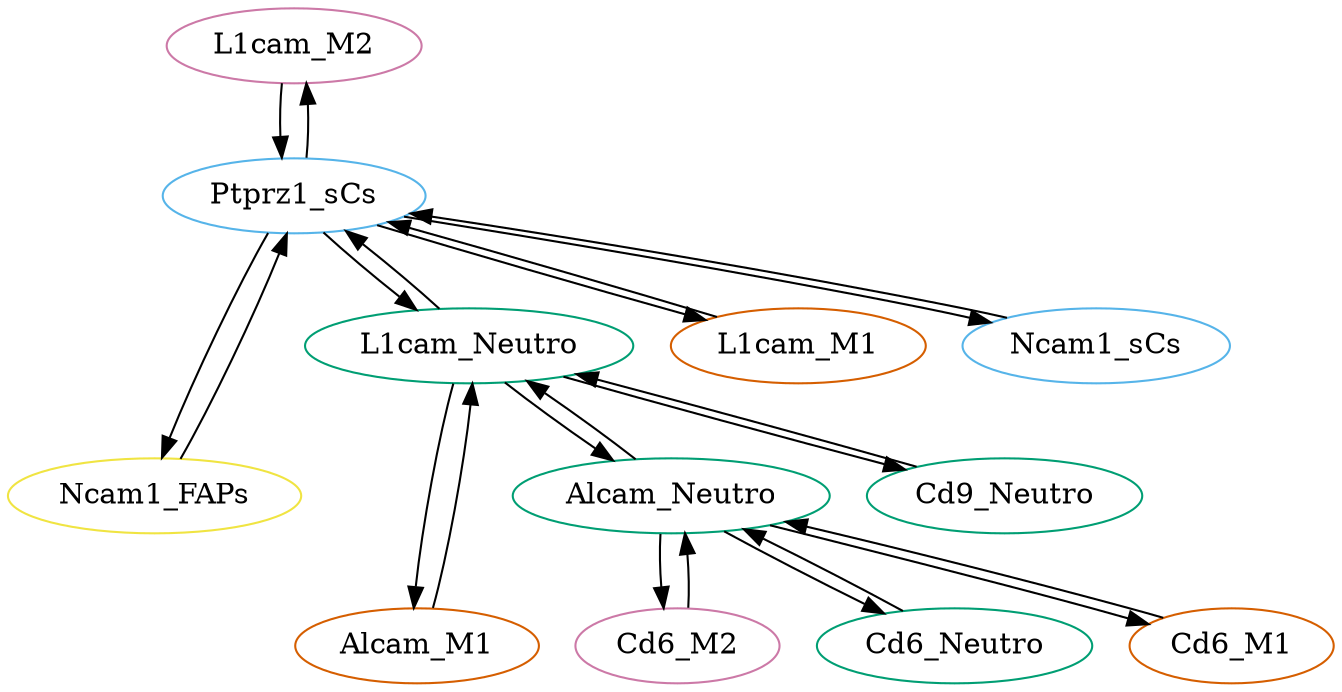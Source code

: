 strict digraph "" {
	L1cam_M2	[averagexp=0.1204713868104106,
		celltype=M2,
		color="#CC79A7",
		genesym=L1cam,
		nodetype=sender];
	Ptprz1_sCs	[averagexp=0.9959894310315418,
		celltype=sCs,
		color="#56B4E9",
		genesym=Ptprz1,
		nodetype=receiver];
	L1cam_M2 -> Ptprz1_sCs	[ecolor="#CC79A7",
		origtype=L1cam_M2,
		weight=0.1199882280048816];
	Ncam1_FAPs	[averagexp=0.1379997063732729,
		celltype=FAPs,
		color="#F0E442",
		genesym=Ncam1,
		nodetype=sender];
	Ncam1_FAPs -> Ptprz1_sCs	[ecolor="#F0E442",
		origtype=Ncam1_FAPs,
		weight=0.1374462490332359];
	Alcam_M1	[averagexp=0.2055036229516214,
		celltype=M1,
		color="#D55E00",
		genesym=Alcam,
		nodetype=receiver];
	L1cam_Neutro	[averagexp=0.6001194137310196,
		celltype=Neutro,
		color="#009E73",
		genesym=L1cam,
		nodetype=receiver];
	Alcam_M1 -> L1cam_Neutro	[ecolor="#D55E00",
		origtype=Alcam_M1,
		weight=0.1233267137253276];
	Cd6_M2	[averagexp=0.48106735043112897,
		celltype=M2,
		color="#CC79A7",
		genesym=Cd6,
		nodetype=sender];
	Alcam_Neutro	[averagexp=0.6403748468449697,
		celltype=Neutro,
		color="#009E73",
		genesym=Alcam,
		nodetype=receiver];
	Cd6_M2 -> Alcam_Neutro	[ecolor="#CC79A7",
		origtype=Cd6_M2,
		weight=0.3080634308544496];
	Ptprz1_sCs -> L1cam_M2	[ecolor="#56B4E9",
		origtype=Ptprz1_sCs,
		weight=0.1199882280048816];
	Ptprz1_sCs -> Ncam1_FAPs	[ecolor="#56B4E9",
		origtype=Ptprz1_sCs,
		weight=0.1374462490332359];
	L1cam_M1	[averagexp=0.1156148703038507,
		celltype=M1,
		color="#D55E00",
		genesym=L1cam,
		nodetype=sender];
	Ptprz1_sCs -> L1cam_M1	[ecolor="#56B4E9",
		origtype=Ptprz1_sCs,
		weight=0.1151511888927177];
	Ncam1_sCs	[averagexp=0.8424246824416953,
		celltype=sCs,
		color="#56B4E9",
		genesym=Ncam1,
		nodetype=sender];
	Ptprz1_sCs -> Ncam1_sCs	[ecolor="#56B4E9",
		origtype=Ptprz1_sCs,
		weight=0.8390460801520314];
	Ptprz1_sCs -> L1cam_Neutro	[ecolor="#56B4E9",
		origtype=Ptprz1_sCs,
		weight=0.5977125934329407];
	L1cam_M1 -> Ptprz1_sCs	[ecolor="#D55E00",
		origtype=L1cam_M1,
		weight=0.1151511888927177];
	Cd9_Neutro	[averagexp=0.5163587365336566,
		celltype=Neutro,
		color="#009E73",
		genesym=Cd9,
		nodetype=sender];
	Cd9_Neutro -> L1cam_Neutro	[ecolor="#009E73",
		origtype=Cd9_Neutro,
		weight=0.30987690224346803];
	Cd6_Neutro	[averagexp=0.3071041875047202,
		celltype=Neutro,
		color="#009E73",
		genesym=Cd6,
		nodetype=sender];
	Cd6_Neutro -> Alcam_Neutro	[ecolor="#009E73",
		origtype=Cd6_Neutro,
		weight=0.1966617970387841];
	Ncam1_sCs -> Ptprz1_sCs	[ecolor="#56B4E9",
		origtype=Ncam1_sCs,
		weight=0.8390460801520314];
	Cd6_M1	[averagexp=0.1662542343845843,
		celltype=M1,
		color="#D55E00",
		genesym=Cd6,
		nodetype=sender];
	Cd6_M1 -> Alcam_Neutro	[ecolor="#D55E00",
		origtype=Cd6_M1,
		weight=0.1064650298813559];
	Alcam_Neutro -> Cd6_M2	[ecolor="#009E73",
		origtype=Alcam_Neutro,
		weight=0.3080634308544496];
	Alcam_Neutro -> Cd6_Neutro	[ecolor="#009E73",
		origtype=Alcam_Neutro,
		weight=0.1966617970387841];
	Alcam_Neutro -> Cd6_M1	[ecolor="#009E73",
		origtype=Alcam_Neutro,
		weight=0.1064650298813559];
	Alcam_Neutro -> L1cam_Neutro	[ecolor="#009E73",
		origtype=Alcam_Neutro,
		weight=0.3843013776566947];
	L1cam_Neutro -> Alcam_M1	[ecolor="#009E73",
		origtype=L1cam_Neutro,
		weight=0.1233267137253276];
	L1cam_Neutro -> Ptprz1_sCs	[ecolor="#009E73",
		origtype=L1cam_Neutro,
		weight=0.5977125934329407];
	L1cam_Neutro -> Cd9_Neutro	[ecolor="#009E73",
		origtype=L1cam_Neutro,
		weight=0.30987690224346803];
	L1cam_Neutro -> Alcam_Neutro	[ecolor="#009E73",
		origtype=L1cam_Neutro,
		weight=0.3843013776566947];
}
